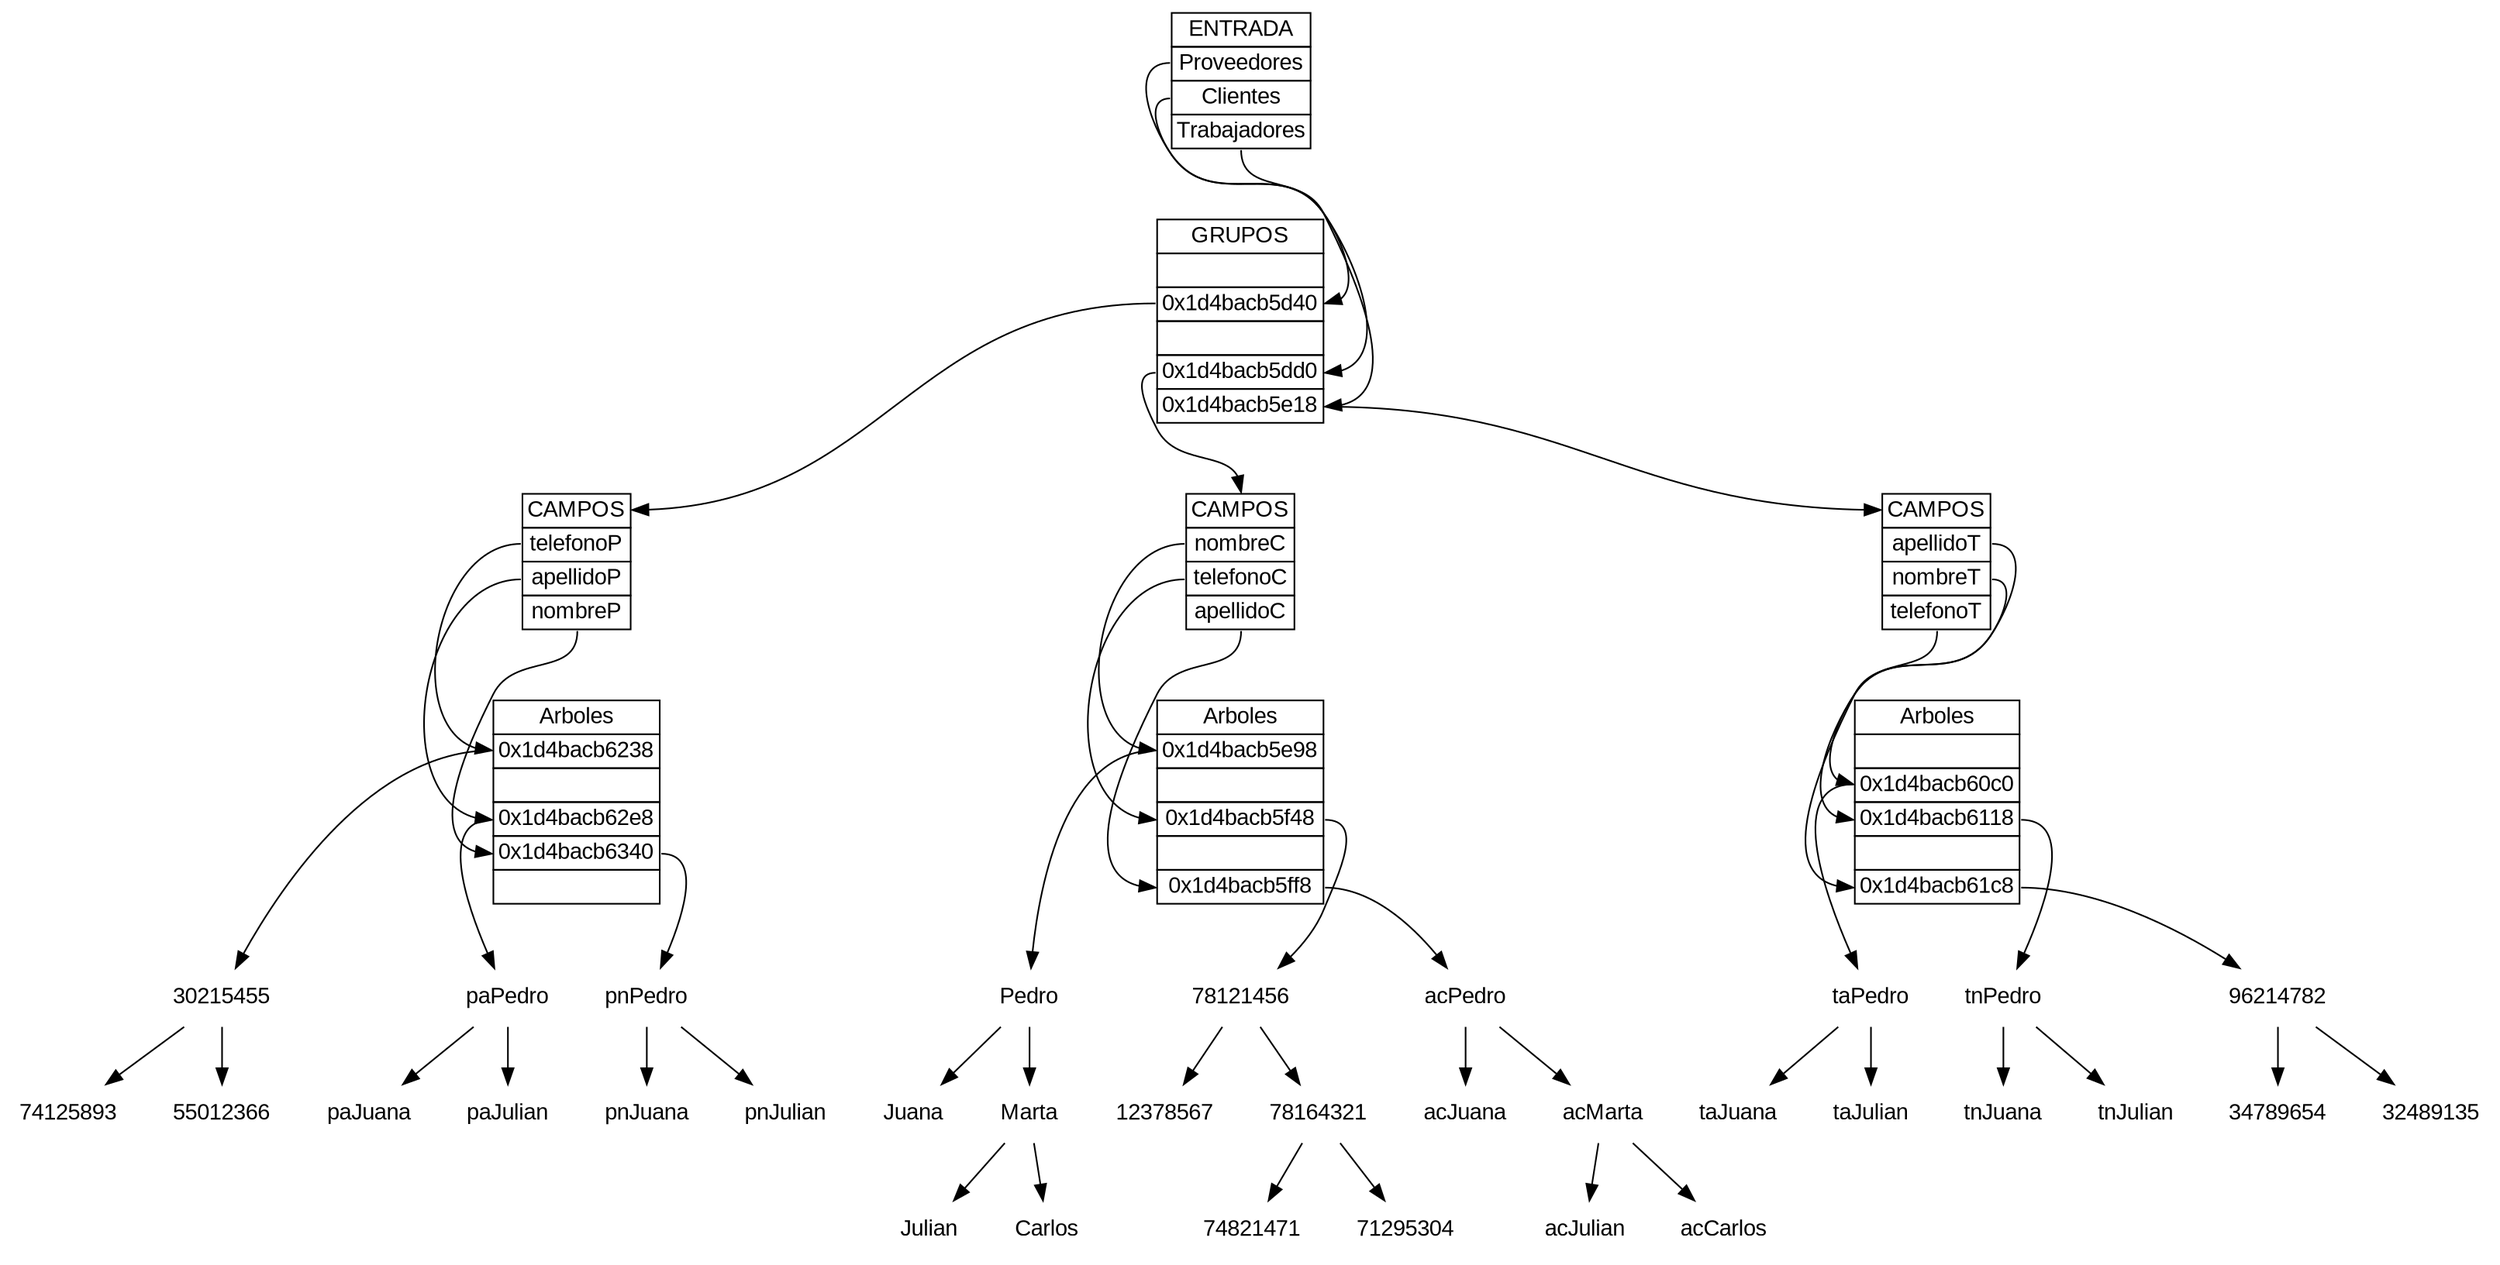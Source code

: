 digraph tablaHash {
node [shape=plaintext, fontname=Arial];
    entrada [label=<
    <TABLE BORDER="0" CELLBORDER="1" CELLSPACING="0">
        <TR><TD PORT="entrada">ENTRADA</TD></TR>
        <TR><TD PORT="Proveedores">Proveedores</TD></TR>
        <TR><TD PORT="Clientes">Clientes</TD></TR>
        <TR><TD PORT="Trabajadores">Trabajadores</TD></TR>
    </TABLE>>];
    valores [label=<
    <TABLE BORDER="0" CELLBORDER="1" CELLSPACING="0">
        <TR><TD PORT="val1">GRUPOS</TD></TR>
        <TR><TD PORT="null0">     </TD></TR>
        <TR><TD PORT="tablac1">0x1d4bacb5d40</TD></TR>
        <TR><TD PORT="null2">     </TD></TR>
        <TR><TD PORT="tablac3">0x1d4bacb5dd0</TD></TR>
        <TR><TD PORT="tablac4">0x1d4bacb5e18</TD></TR>
    </TABLE>>];
entrada:Proveedores -> valores:tablac1;
entrada:Clientes -> valores:tablac3;
entrada:Trabajadores -> valores:tablac4;
    campoProveedores[label=<
    <TABLE BORDER="0" CELLBORDER="1" CELLSPACING="0">
        <TR><TD PORT="campos1">CAMPOS</TD></TR>
        <TR><TD PORT="telefonoP">telefonoP</TD></TR>
        <TR><TD PORT="apellidoP">apellidoP</TD></TR>
        <TR><TD PORT="nombreP">nombreP</TD></TR>
    </TABLE>>];
    arbolProveedores [label=<
    <TABLE BORDER="0" CELLBORDER="1" CELLSPACING="0">
        <TR><TD PORT="arbol">Arboles</TD></TR>
        <TR><TD PORT="arbol0">0x1d4bacb6238</TD></TR>
        <TR><TD PORT="null1">     </TD></TR>
        <TR><TD PORT="arbol2">0x1d4bacb62e8</TD></TR>
        <TR><TD PORT="arbol3">0x1d4bacb6340</TD></TR>
        <TR><TD PORT="null4">     </TD></TR>
    </TABLE>>];
campoProveedores:telefonoP ->arbolProveedores:arbol0;
campoProveedores:apellidoP ->arbolProveedores:arbol2;
campoProveedores:nombreP ->arbolProveedores:arbol3;
arbolProveedores:arbol0 ->30215455;
30215455;
30215455 -> 74125893;
74125893;
30215455 -> 55012366;
55012366;
arbolProveedores:arbol2 ->paPedro;
paPedro;
paPedro -> paJuana;
paJuana;
paPedro -> paJulian;
paJulian;
arbolProveedores:arbol3 ->pnPedro;
pnPedro;
pnPedro -> pnJuana;
pnJuana;
pnPedro -> pnJulian;
pnJulian;
    campoClientes[label=<
    <TABLE BORDER="0" CELLBORDER="1" CELLSPACING="0">
        <TR><TD PORT="campos3">CAMPOS</TD></TR>
        <TR><TD PORT="nombreC">nombreC</TD></TR>
        <TR><TD PORT="telefonoC">telefonoC</TD></TR>
        <TR><TD PORT="apellidoC">apellidoC</TD></TR>
    </TABLE>>];
    arbolClientes [label=<
    <TABLE BORDER="0" CELLBORDER="1" CELLSPACING="0">
        <TR><TD PORT="arbol">Arboles</TD></TR>
        <TR><TD PORT="arbol0">0x1d4bacb5e98</TD></TR>
        <TR><TD PORT="null1">     </TD></TR>
        <TR><TD PORT="arbol2">0x1d4bacb5f48</TD></TR>
        <TR><TD PORT="null3">     </TD></TR>
        <TR><TD PORT="arbol4">0x1d4bacb5ff8</TD></TR>
    </TABLE>>];
campoClientes:nombreC ->arbolClientes:arbol0;
campoClientes:telefonoC ->arbolClientes:arbol2;
campoClientes:apellidoC ->arbolClientes:arbol4;
arbolClientes:arbol0 ->Pedro;
Pedro;
Pedro -> Juana;
Juana;
Pedro -> Marta;
Marta;
Marta -> Julian;
Julian;
Marta -> Carlos;
Carlos;
arbolClientes:arbol2 ->78121456;
78121456;
78121456 -> 12378567;
12378567;
78121456 -> 78164321;
78164321;
78164321 -> 74821471;
74821471;
78164321 -> 71295304;
71295304;
arbolClientes:arbol4 ->acPedro;
acPedro;
acPedro -> acJuana;
acJuana;
acPedro -> acMarta;
acMarta;
acMarta -> acJulian;
acJulian;
acMarta -> acCarlos;
acCarlos;
    campoTrabajadores[label=<
    <TABLE BORDER="0" CELLBORDER="1" CELLSPACING="0">
        <TR><TD PORT="campos4">CAMPOS</TD></TR>
        <TR><TD PORT="apellidoT">apellidoT</TD></TR>
        <TR><TD PORT="nombreT">nombreT</TD></TR>
        <TR><TD PORT="telefonoT">telefonoT</TD></TR>
    </TABLE>>];
    arbolTrabajadores [label=<
    <TABLE BORDER="0" CELLBORDER="1" CELLSPACING="0">
        <TR><TD PORT="arbol">Arboles</TD></TR>
        <TR><TD PORT="null0">     </TD></TR>
        <TR><TD PORT="arbol1">0x1d4bacb60c0</TD></TR>
        <TR><TD PORT="arbol2">0x1d4bacb6118</TD></TR>
        <TR><TD PORT="null3">     </TD></TR>
        <TR><TD PORT="arbol4">0x1d4bacb61c8</TD></TR>
    </TABLE>>];
campoTrabajadores:apellidoT ->arbolTrabajadores:arbol1;
campoTrabajadores:nombreT ->arbolTrabajadores:arbol2;
campoTrabajadores:telefonoT ->arbolTrabajadores:arbol4;
arbolTrabajadores:arbol1 ->taPedro;
taPedro;
taPedro -> taJuana;
taJuana;
taPedro -> taJulian;
taJulian;
arbolTrabajadores:arbol2 ->tnPedro;
tnPedro;
tnPedro -> tnJuana;
tnJuana;
tnPedro -> tnJulian;
tnJulian;
arbolTrabajadores:arbol4 ->96214782;
96214782;
96214782 -> 34789654;
34789654;
96214782 -> 32489135;
32489135;
valores:tablac1 -> campoProveedores:campos1;
valores:tablac3 -> campoClientes:campos3;
valores:tablac4 -> campoTrabajadores:campos4;
}
